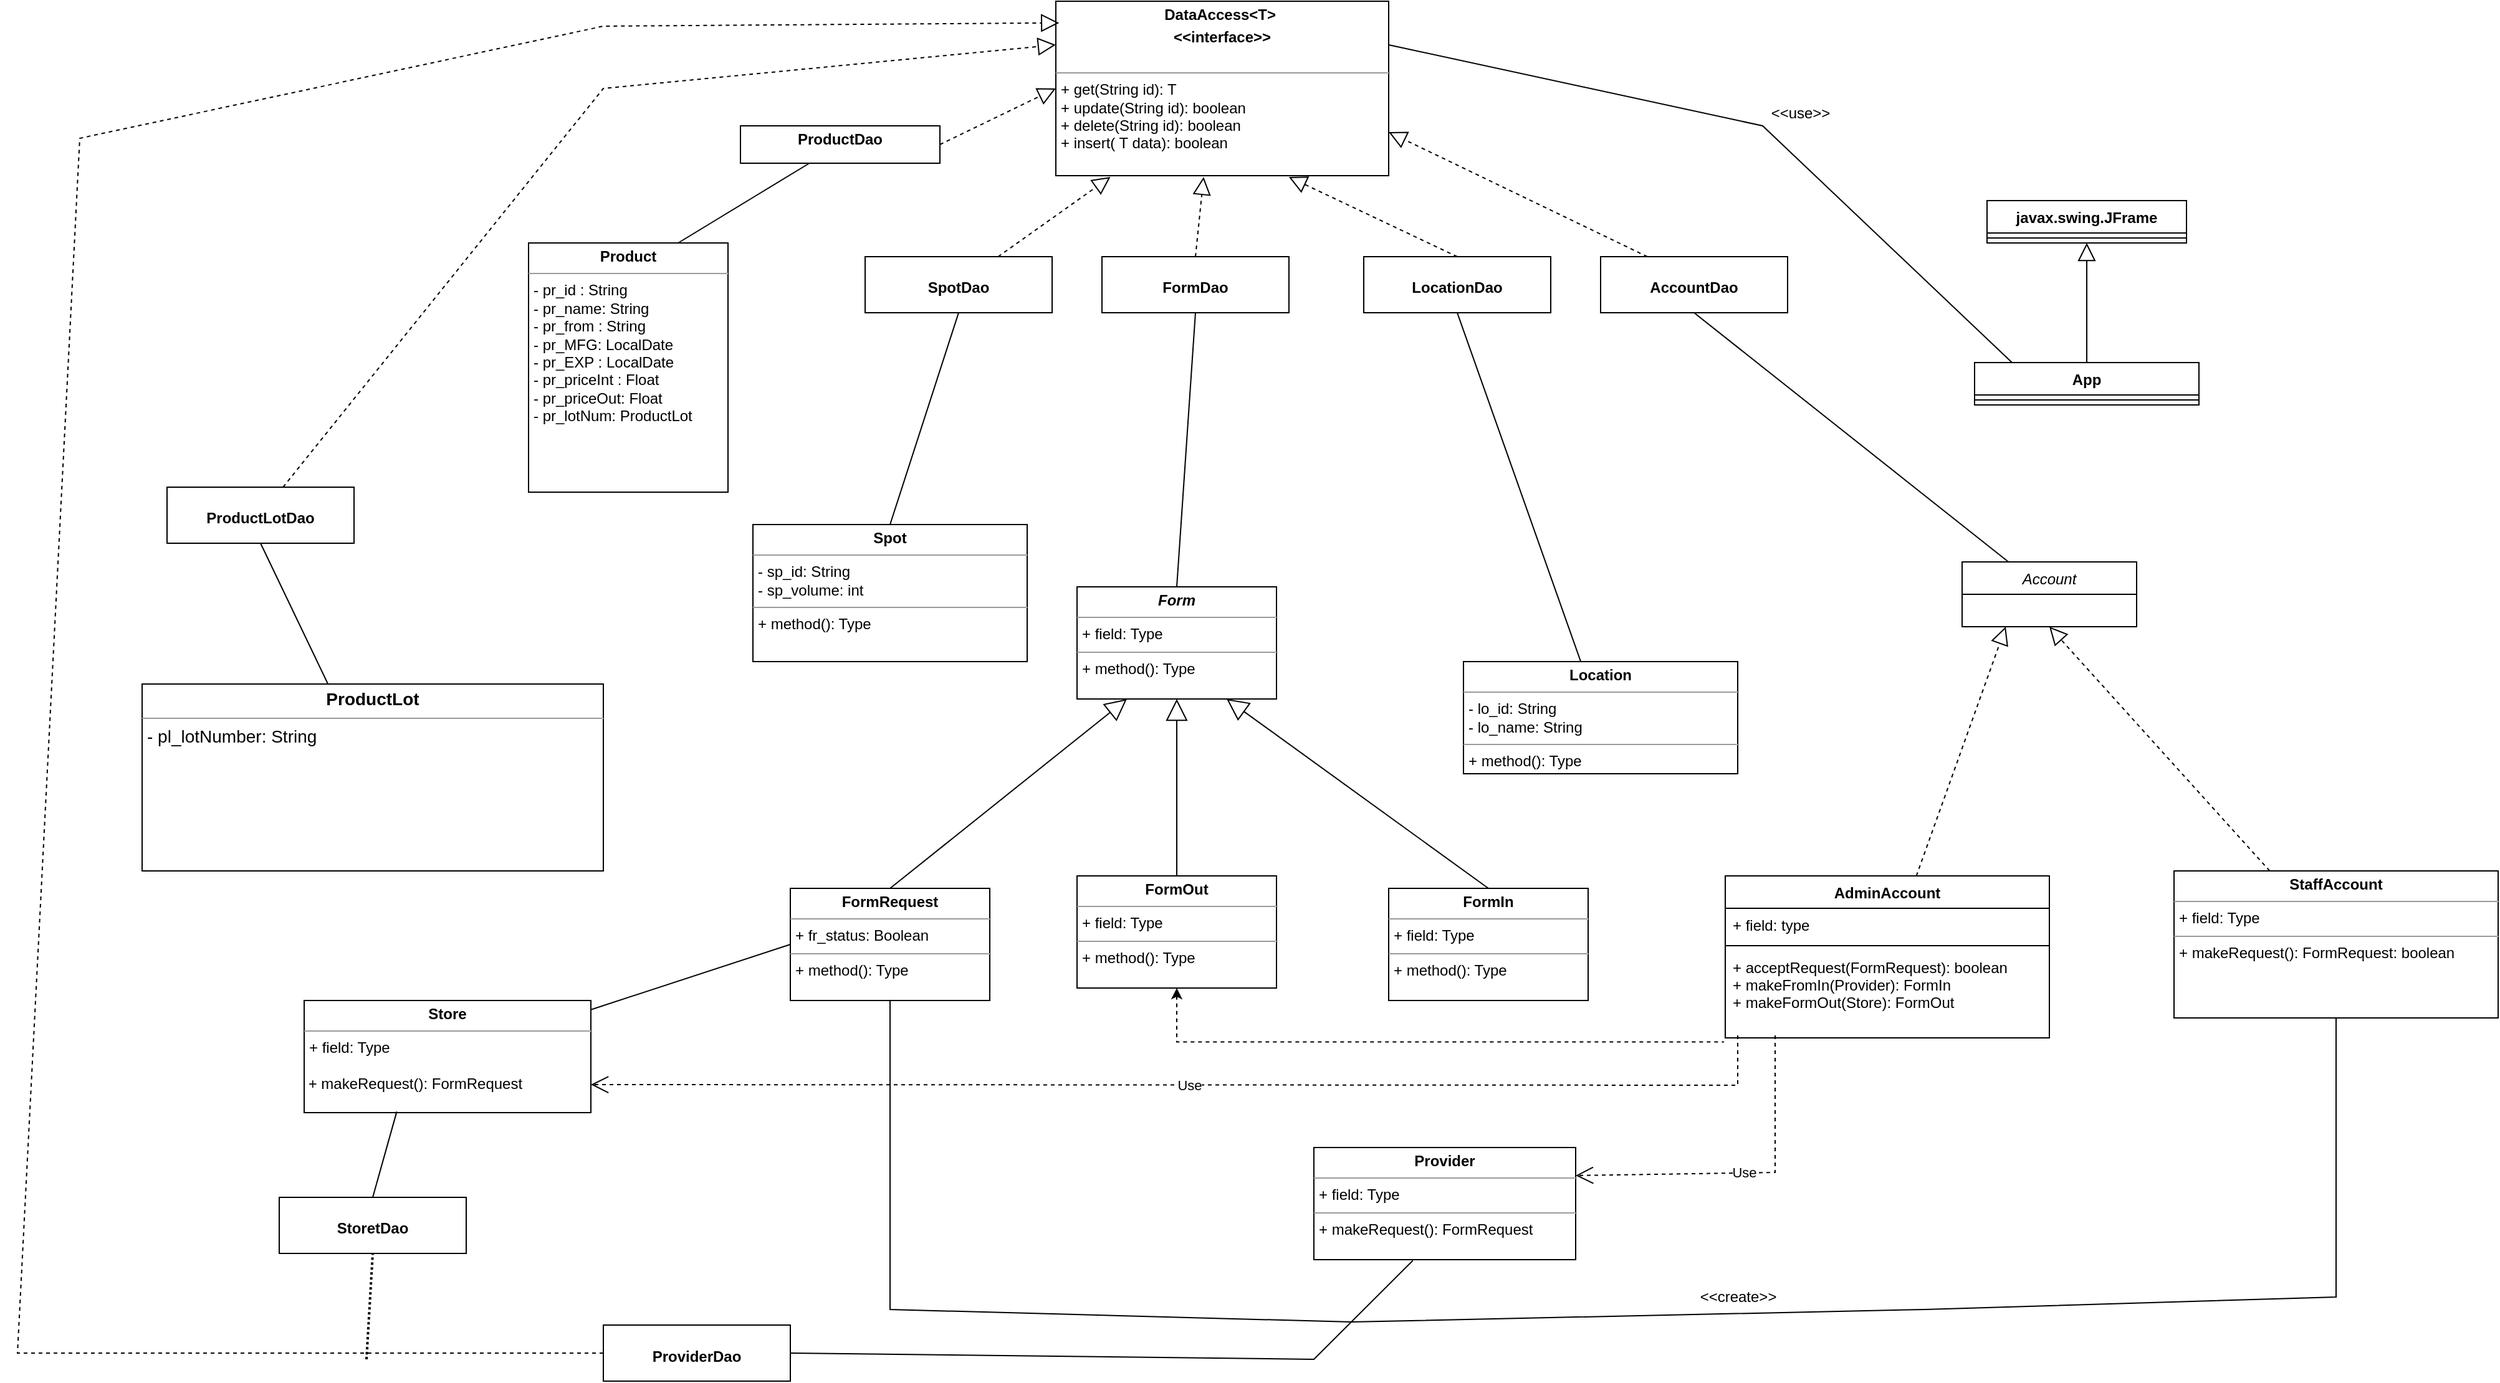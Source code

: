 <mxfile version="20.6.0" type="device"><diagram id="C5RBs43oDa-KdzZeNtuy" name="Page-1"><mxGraphModel dx="3245" dy="1433" grid="1" gridSize="10" guides="1" tooltips="1" connect="1" arrows="1" fold="1" page="1" pageScale="1" pageWidth="827" pageHeight="1169" math="0" shadow="0"><root><mxCell id="WIyWlLk6GJQsqaUBKTNV-0"/><mxCell id="WIyWlLk6GJQsqaUBKTNV-1" parent="WIyWlLk6GJQsqaUBKTNV-0"/><mxCell id="0cDsFEdISTgPS7AU0iqb-2" style="edgeStyle=none;rounded=0;orthogonalLoop=1;jettySize=auto;html=1;exitX=0.75;exitY=0;exitDx=0;exitDy=0;strokeWidth=1;endArrow=none;endFill=0;endSize=12;" edge="1" parent="WIyWlLk6GJQsqaUBKTNV-1" source="h8Nvqunl9aq4m-9Ve5Jw-2" target="0cDsFEdISTgPS7AU0iqb-0"><mxGeometry relative="1" as="geometry"/></mxCell><mxCell id="h8Nvqunl9aq4m-9Ve5Jw-2" value="&lt;p style=&quot;margin:0px;margin-top:4px;text-align:center;&quot;&gt;&lt;b&gt;Product&lt;/b&gt;&lt;/p&gt;&lt;hr size=&quot;1&quot;&gt;&lt;p style=&quot;margin:0px;margin-left:4px;&quot;&gt;- pr_id : String&lt;/p&gt;&lt;p style=&quot;margin:0px;margin-left:4px;&quot;&gt;- pr_name: String&lt;/p&gt;&lt;p style=&quot;margin:0px;margin-left:4px;&quot;&gt;- pr_from : String&lt;/p&gt;&lt;p style=&quot;margin:0px;margin-left:4px;&quot;&gt;- pr_MFG: LocalDate&lt;/p&gt;&lt;p style=&quot;margin:0px;margin-left:4px;&quot;&gt;- pr_EXP : LocalDate&lt;/p&gt;&lt;p style=&quot;margin:0px;margin-left:4px;&quot;&gt;- pr_priceInt : Float&lt;/p&gt;&lt;p style=&quot;margin:0px;margin-left:4px;&quot;&gt;- pr_priceOut: Float&lt;/p&gt;&lt;p style=&quot;margin:0px;margin-left:4px;&quot;&gt;- pr_lotNum: ProductLot&lt;/p&gt;&lt;p style=&quot;margin:0px;margin-left:4px;&quot;&gt;&lt;br&gt;&lt;/p&gt;" style="verticalAlign=top;align=left;overflow=fill;fontSize=12;fontFamily=Helvetica;html=1;" parent="WIyWlLk6GJQsqaUBKTNV-1" vertex="1"><mxGeometry x="-270" y="224" width="160" height="200" as="geometry"/></mxCell><mxCell id="FPjwdHEshNkyYlife1nz-2" style="edgeStyle=none;rounded=0;orthogonalLoop=1;jettySize=auto;html=1;entryX=0;entryY=0.5;entryDx=0;entryDy=0;endArrow=none;endFill=0;startSize=21;endSize=15;" parent="WIyWlLk6GJQsqaUBKTNV-1" source="h8Nvqunl9aq4m-9Ve5Jw-13" target="h8Nvqunl9aq4m-9Ve5Jw-16" edge="1"><mxGeometry relative="1" as="geometry"/></mxCell><mxCell id="h8Nvqunl9aq4m-9Ve5Jw-7" value="&lt;p style=&quot;margin:0px;margin-top:4px;text-align:center;&quot;&gt;&lt;b&gt;Provider&lt;/b&gt;&lt;/p&gt;&lt;hr size=&quot;1&quot;&gt;&lt;p style=&quot;margin:0px;margin-left:4px;&quot;&gt;+ field: Type&lt;/p&gt;&lt;hr size=&quot;1&quot;&gt;&lt;p style=&quot;margin:0px;margin-left:4px;&quot;&gt;+ makeRequest(): FormRequest&lt;/p&gt;" style="verticalAlign=top;align=left;overflow=fill;fontSize=12;fontFamily=Helvetica;html=1;" parent="WIyWlLk6GJQsqaUBKTNV-1" vertex="1"><mxGeometry x="360" y="950" width="210" height="90" as="geometry"/></mxCell><mxCell id="h8Nvqunl9aq4m-9Ve5Jw-8" value="&lt;p style=&quot;margin:0px;margin-top:4px;text-align:center;&quot;&gt;&lt;b&gt;&lt;i&gt;Form&lt;/i&gt;&lt;/b&gt;&lt;/p&gt;&lt;hr size=&quot;1&quot;&gt;&lt;p style=&quot;margin:0px;margin-left:4px;&quot;&gt;+ field: Type&lt;/p&gt;&lt;hr size=&quot;1&quot;&gt;&lt;p style=&quot;margin:0px;margin-left:4px;&quot;&gt;+ method(): Type&lt;/p&gt;" style="verticalAlign=top;align=left;overflow=fill;fontSize=12;fontFamily=Helvetica;html=1;" parent="WIyWlLk6GJQsqaUBKTNV-1" vertex="1"><mxGeometry x="170" y="500" width="160" height="90" as="geometry"/></mxCell><mxCell id="h8Nvqunl9aq4m-9Ve5Jw-13" value="&lt;p style=&quot;margin:0px;margin-top:4px;text-align:center;&quot;&gt;&lt;b&gt;Store&lt;/b&gt;&lt;/p&gt;&lt;hr size=&quot;1&quot;&gt;&lt;p style=&quot;margin:0px;margin-left:4px;&quot;&gt;+ field: Type&lt;/p&gt;&lt;p style=&quot;margin:0px;margin-left:4px;&quot;&gt;&lt;br&gt;&lt;/p&gt;&amp;nbsp;+ makeRequest(): FormRequest" style="verticalAlign=top;align=left;overflow=fill;fontSize=12;fontFamily=Helvetica;html=1;" parent="WIyWlLk6GJQsqaUBKTNV-1" vertex="1"><mxGeometry x="-450" y="832" width="230" height="90" as="geometry"/></mxCell><mxCell id="h8Nvqunl9aq4m-9Ve5Jw-49" style="edgeStyle=none;rounded=0;orthogonalLoop=1;jettySize=auto;html=1;exitX=0.5;exitY=0;exitDx=0;exitDy=0;entryX=0.75;entryY=1;entryDx=0;entryDy=0;strokeWidth=1;fontSize=14;endArrow=block;endFill=0;endSize=15;" parent="WIyWlLk6GJQsqaUBKTNV-1" source="FPjwdHEshNkyYlife1nz-16" target="h8Nvqunl9aq4m-9Ve5Jw-8" edge="1"><mxGeometry relative="1" as="geometry"><mxPoint x="690" y="940" as="sourcePoint"/></mxGeometry></mxCell><mxCell id="h8Nvqunl9aq4m-9Ve5Jw-48" style="edgeStyle=none;rounded=0;orthogonalLoop=1;jettySize=auto;html=1;exitX=0.5;exitY=0;exitDx=0;exitDy=0;strokeWidth=1;fontSize=14;endArrow=block;endFill=0;endSize=15;" parent="WIyWlLk6GJQsqaUBKTNV-1" source="h8Nvqunl9aq4m-9Ve5Jw-15" target="h8Nvqunl9aq4m-9Ve5Jw-8" edge="1"><mxGeometry relative="1" as="geometry"><mxPoint x="480" y="820" as="targetPoint"/></mxGeometry></mxCell><mxCell id="CusrjYDc55aDK6tpuO5x-0" style="edgeStyle=orthogonalEdgeStyle;rounded=0;orthogonalLoop=1;jettySize=auto;html=1;exitX=0.5;exitY=1;exitDx=0;exitDy=0;entryX=-0.004;entryY=1.046;entryDx=0;entryDy=0;entryPerimeter=0;endArrow=none;endFill=0;startArrow=classic;startFill=1;dashed=1;" parent="WIyWlLk6GJQsqaUBKTNV-1" source="h8Nvqunl9aq4m-9Ve5Jw-15" target="FPjwdHEshNkyYlife1nz-15" edge="1"><mxGeometry relative="1" as="geometry"/></mxCell><mxCell id="h8Nvqunl9aq4m-9Ve5Jw-15" value="&lt;p style=&quot;margin:0px;margin-top:4px;text-align:center;&quot;&gt;&lt;b&gt;FormOut&lt;/b&gt;&lt;/p&gt;&lt;hr size=&quot;1&quot;&gt;&lt;p style=&quot;margin:0px;margin-left:4px;&quot;&gt;+ field: Type&lt;/p&gt;&lt;hr size=&quot;1&quot;&gt;&lt;p style=&quot;margin:0px;margin-left:4px;&quot;&gt;+ method(): Type&lt;/p&gt;" style="verticalAlign=top;align=left;overflow=fill;fontSize=12;fontFamily=Helvetica;html=1;" parent="WIyWlLk6GJQsqaUBKTNV-1" vertex="1"><mxGeometry x="170" y="732" width="160" height="90" as="geometry"/></mxCell><mxCell id="h8Nvqunl9aq4m-9Ve5Jw-47" style="edgeStyle=none;rounded=0;orthogonalLoop=1;jettySize=auto;html=1;exitX=0.5;exitY=0;exitDx=0;exitDy=0;entryX=0.25;entryY=1;entryDx=0;entryDy=0;strokeWidth=1;fontSize=14;endArrow=block;endFill=0;endSize=15;" parent="WIyWlLk6GJQsqaUBKTNV-1" source="h8Nvqunl9aq4m-9Ve5Jw-16" target="h8Nvqunl9aq4m-9Ve5Jw-8" edge="1"><mxGeometry relative="1" as="geometry"/></mxCell><mxCell id="0cDsFEdISTgPS7AU0iqb-15" style="edgeStyle=none;rounded=0;orthogonalLoop=1;jettySize=auto;html=1;exitX=0.5;exitY=1;exitDx=0;exitDy=0;entryX=0.5;entryY=1;entryDx=0;entryDy=0;strokeWidth=1;endArrow=none;endFill=0;endSize=12;" edge="1" parent="WIyWlLk6GJQsqaUBKTNV-1" source="h8Nvqunl9aq4m-9Ve5Jw-16" target="0cDsFEdISTgPS7AU0iqb-12"><mxGeometry relative="1" as="geometry"><Array as="points"><mxPoint x="20" y="1080"/><mxPoint x="390" y="1090"/><mxPoint x="850" y="1080"/><mxPoint x="1180" y="1070"/></Array></mxGeometry></mxCell><mxCell id="h8Nvqunl9aq4m-9Ve5Jw-16" value="&lt;p style=&quot;margin:0px;margin-top:4px;text-align:center;&quot;&gt;&lt;b&gt;FormRequest&lt;/b&gt;&lt;/p&gt;&lt;hr size=&quot;1&quot;&gt;&lt;p style=&quot;margin:0px;margin-left:4px;&quot;&gt;+ fr_status: Boolean&lt;/p&gt;&lt;hr size=&quot;1&quot;&gt;&lt;p style=&quot;margin:0px;margin-left:4px;&quot;&gt;+ method(): Type&lt;/p&gt;" style="verticalAlign=top;align=left;overflow=fill;fontSize=12;fontFamily=Helvetica;html=1;" parent="WIyWlLk6GJQsqaUBKTNV-1" vertex="1"><mxGeometry x="-60" y="742" width="160" height="90" as="geometry"/></mxCell><mxCell id="h8Nvqunl9aq4m-9Ve5Jw-32" style="rounded=0;orthogonalLoop=1;jettySize=auto;html=1;exitX=0.5;exitY=0;exitDx=0;exitDy=0;entryX=0.5;entryY=1;entryDx=0;entryDy=0;endArrow=block;endFill=0;strokeWidth=1;endSize=12;" parent="WIyWlLk6GJQsqaUBKTNV-1" source="h8Nvqunl9aq4m-9Ve5Jw-19" target="h8Nvqunl9aq4m-9Ve5Jw-23" edge="1"><mxGeometry relative="1" as="geometry"/></mxCell><mxCell id="h8Nvqunl9aq4m-9Ve5Jw-19" value="App" style="swimlane;fontStyle=1;align=center;verticalAlign=top;childLayout=stackLayout;horizontal=1;startSize=26;horizontalStack=0;resizeParent=1;resizeParentMax=0;resizeLast=0;collapsible=1;marginBottom=0;" parent="WIyWlLk6GJQsqaUBKTNV-1" vertex="1"><mxGeometry x="890" y="320" width="180" height="34" as="geometry"/></mxCell><mxCell id="h8Nvqunl9aq4m-9Ve5Jw-21" value="" style="line;strokeWidth=1;fillColor=none;align=left;verticalAlign=middle;spacingTop=-1;spacingLeft=3;spacingRight=3;rotatable=0;labelPosition=right;points=[];portConstraint=eastwest;strokeColor=inherit;" parent="h8Nvqunl9aq4m-9Ve5Jw-19" vertex="1"><mxGeometry y="26" width="180" height="8" as="geometry"/></mxCell><mxCell id="h8Nvqunl9aq4m-9Ve5Jw-23" value="javax.swing.JFrame" style="swimlane;fontStyle=1;align=center;verticalAlign=top;childLayout=stackLayout;horizontal=1;startSize=26;horizontalStack=0;resizeParent=1;resizeParentMax=0;resizeLast=0;collapsible=1;marginBottom=0;" parent="WIyWlLk6GJQsqaUBKTNV-1" vertex="1"><mxGeometry x="900" y="190" width="160" height="34" as="geometry"/></mxCell><mxCell id="h8Nvqunl9aq4m-9Ve5Jw-25" value="" style="line;strokeWidth=1;fillColor=none;align=left;verticalAlign=middle;spacingTop=-1;spacingLeft=3;spacingRight=3;rotatable=0;labelPosition=right;points=[];portConstraint=eastwest;strokeColor=inherit;" parent="h8Nvqunl9aq4m-9Ve5Jw-23" vertex="1"><mxGeometry y="26" width="160" height="8" as="geometry"/></mxCell><mxCell id="h8Nvqunl9aq4m-9Ve5Jw-35" value="&lt;p style=&quot;margin:0px;margin-top:4px;text-align:center;&quot;&gt;&lt;b&gt;&lt;font style=&quot;font-size: 14px;&quot;&gt;ProductLot&lt;/font&gt;&lt;/b&gt;&lt;/p&gt;&lt;hr size=&quot;1&quot;&gt;&lt;p style=&quot;margin:0px;margin-left:4px;&quot;&gt;&lt;font style=&quot;font-size: 14px;&quot;&gt;- pl_lotNumber: String&lt;/font&gt;&lt;/p&gt;&lt;p style=&quot;margin:0px;margin-left:4px;&quot;&gt;&lt;br&gt;&lt;/p&gt;&lt;p style=&quot;margin:0px;margin-left:4px;&quot;&gt;&lt;font size=&quot;3&quot;&gt;&lt;u&gt;&lt;br&gt;&lt;/u&gt;&lt;/font&gt;&lt;/p&gt;" style="verticalAlign=top;align=left;overflow=fill;fontSize=12;fontFamily=Helvetica;html=1;" parent="WIyWlLk6GJQsqaUBKTNV-1" vertex="1"><mxGeometry x="-580" y="578" width="370" height="150" as="geometry"/></mxCell><mxCell id="0cDsFEdISTgPS7AU0iqb-45" style="edgeStyle=none;rounded=0;orthogonalLoop=1;jettySize=auto;html=1;exitX=1;exitY=0.25;exitDx=0;exitDy=0;entryX=0.167;entryY=0;entryDx=0;entryDy=0;entryPerimeter=0;strokeWidth=1;endArrow=none;endFill=0;endSize=12;" edge="1" parent="WIyWlLk6GJQsqaUBKTNV-1" source="h8Nvqunl9aq4m-9Ve5Jw-38" target="h8Nvqunl9aq4m-9Ve5Jw-19"><mxGeometry relative="1" as="geometry"><Array as="points"><mxPoint x="720" y="130"/></Array></mxGeometry></mxCell><mxCell id="h8Nvqunl9aq4m-9Ve5Jw-38" value="&lt;p style=&quot;margin:0px;margin-top:4px;text-align:center;&quot;&gt;&lt;b&gt;DataAccess&amp;lt;T&amp;gt;&amp;nbsp;&lt;/b&gt;&lt;/p&gt;&lt;p style=&quot;margin:0px;margin-top:4px;text-align:center;&quot;&gt;&lt;b&gt;&amp;lt;&amp;lt;interface&amp;gt;&amp;gt;&lt;/b&gt;&lt;/p&gt;&lt;p style=&quot;margin:0px;margin-left:4px;&quot;&gt;&lt;br&gt;&lt;/p&gt;&lt;hr size=&quot;1&quot;&gt;&lt;p style=&quot;margin:0px;margin-left:4px;&quot;&gt;+ get(String id): T&lt;/p&gt;&lt;p style=&quot;margin:0px;margin-left:4px;&quot;&gt;+ update(String id): boolean&lt;/p&gt;&lt;p style=&quot;margin:0px;margin-left:4px;&quot;&gt;+ delete(String id): boolean&lt;/p&gt;&lt;p style=&quot;margin:0px;margin-left:4px;&quot;&gt;+ insert( T data): boolean&lt;/p&gt;&lt;p style=&quot;margin:0px;margin-left:4px;&quot;&gt;&lt;br&gt;&lt;/p&gt;" style="verticalAlign=top;align=left;overflow=fill;fontSize=12;fontFamily=Helvetica;html=1;" parent="WIyWlLk6GJQsqaUBKTNV-1" vertex="1"><mxGeometry x="153" y="30" width="267" height="140" as="geometry"/></mxCell><mxCell id="h8Nvqunl9aq4m-9Ve5Jw-39" value="&lt;p style=&quot;margin:0px;margin-top:4px;text-align:center;&quot;&gt;&lt;b&gt;Spot&lt;/b&gt;&lt;/p&gt;&lt;hr size=&quot;1&quot;&gt;&lt;p style=&quot;margin:0px;margin-left:4px;&quot;&gt;- sp_id: String&lt;/p&gt;&lt;p style=&quot;margin:0px;margin-left:4px;&quot;&gt;- sp_volume: int&lt;/p&gt;&lt;hr size=&quot;1&quot;&gt;&lt;p style=&quot;margin:0px;margin-left:4px;&quot;&gt;+ method(): Type&lt;/p&gt;" style="verticalAlign=top;align=left;overflow=fill;fontSize=12;fontFamily=Helvetica;html=1;" parent="WIyWlLk6GJQsqaUBKTNV-1" vertex="1"><mxGeometry x="-90" y="450" width="220" height="110" as="geometry"/></mxCell><mxCell id="h8Nvqunl9aq4m-9Ve5Jw-41" value="&lt;p style=&quot;margin:0px;margin-top:4px;text-align:center;&quot;&gt;&lt;b&gt;Location&lt;/b&gt;&lt;/p&gt;&lt;hr size=&quot;1&quot;&gt;&lt;p style=&quot;margin:0px;margin-left:4px;&quot;&gt;- lo_id: String&lt;/p&gt;&lt;p style=&quot;margin:0px;margin-left:4px;&quot;&gt;- lo_name: String&lt;/p&gt;&lt;hr size=&quot;1&quot;&gt;&lt;p style=&quot;margin:0px;margin-left:4px;&quot;&gt;+ method(): Type&lt;/p&gt;" style="verticalAlign=top;align=left;overflow=fill;fontSize=12;fontFamily=Helvetica;html=1;" parent="WIyWlLk6GJQsqaUBKTNV-1" vertex="1"><mxGeometry x="480" y="560" width="220" height="90" as="geometry"/></mxCell><mxCell id="FPjwdHEshNkyYlife1nz-12" value="AdminAccount" style="swimlane;fontStyle=1;align=center;verticalAlign=top;childLayout=stackLayout;horizontal=1;startSize=26;horizontalStack=0;resizeParent=1;resizeParentMax=0;resizeLast=0;collapsible=1;marginBottom=0;" parent="WIyWlLk6GJQsqaUBKTNV-1" vertex="1"><mxGeometry x="690" y="732" width="260" height="130" as="geometry"/></mxCell><mxCell id="FPjwdHEshNkyYlife1nz-13" value="+ field: type" style="text;strokeColor=none;fillColor=none;align=left;verticalAlign=top;spacingLeft=4;spacingRight=4;overflow=hidden;rotatable=0;points=[[0,0.5],[1,0.5]];portConstraint=eastwest;" parent="FPjwdHEshNkyYlife1nz-12" vertex="1"><mxGeometry y="26" width="260" height="26" as="geometry"/></mxCell><mxCell id="FPjwdHEshNkyYlife1nz-14" value="" style="line;strokeWidth=1;fillColor=none;align=left;verticalAlign=middle;spacingTop=-1;spacingLeft=3;spacingRight=3;rotatable=0;labelPosition=right;points=[];portConstraint=eastwest;strokeColor=inherit;" parent="FPjwdHEshNkyYlife1nz-12" vertex="1"><mxGeometry y="52" width="260" height="8" as="geometry"/></mxCell><mxCell id="FPjwdHEshNkyYlife1nz-15" value="+ acceptRequest(FormRequest): boolean&#10;+ makeFromIn(Provider): FormIn&#10;+ makeFormOut(Store): FormOut" style="text;strokeColor=none;fillColor=none;align=left;verticalAlign=top;spacingLeft=4;spacingRight=4;overflow=hidden;rotatable=0;points=[[0,0.5],[1,0.5]];portConstraint=eastwest;" parent="FPjwdHEshNkyYlife1nz-12" vertex="1"><mxGeometry y="60" width="260" height="70" as="geometry"/></mxCell><mxCell id="FPjwdHEshNkyYlife1nz-16" value="&lt;p style=&quot;margin:0px;margin-top:4px;text-align:center;&quot;&gt;&lt;b&gt;FormIn&lt;/b&gt;&lt;/p&gt;&lt;hr size=&quot;1&quot;&gt;&lt;p style=&quot;margin:0px;margin-left:4px;&quot;&gt;+ field: Type&lt;/p&gt;&lt;hr size=&quot;1&quot;&gt;&lt;p style=&quot;margin:0px;margin-left:4px;&quot;&gt;+ method(): Type&lt;/p&gt;" style="verticalAlign=top;align=left;overflow=fill;fontSize=12;fontFamily=Helvetica;html=1;" parent="WIyWlLk6GJQsqaUBKTNV-1" vertex="1"><mxGeometry x="420" y="742" width="160" height="90" as="geometry"/></mxCell><mxCell id="FPjwdHEshNkyYlife1nz-19" value="Use" style="endArrow=open;endSize=12;dashed=1;html=1;rounded=0;entryX=1;entryY=0.25;entryDx=0;entryDy=0;" parent="WIyWlLk6GJQsqaUBKTNV-1" target="h8Nvqunl9aq4m-9Ve5Jw-7" edge="1"><mxGeometry width="160" relative="1" as="geometry"><mxPoint x="730" y="860" as="sourcePoint"/><mxPoint x="890" y="860" as="targetPoint"/><Array as="points"><mxPoint x="730" y="970"/></Array></mxGeometry></mxCell><mxCell id="FPjwdHEshNkyYlife1nz-21" value="Use" style="endArrow=open;endSize=12;dashed=1;html=1;rounded=0;entryX=1;entryY=0.75;entryDx=0;entryDy=0;" parent="WIyWlLk6GJQsqaUBKTNV-1" target="h8Nvqunl9aq4m-9Ve5Jw-13" edge="1"><mxGeometry width="160" relative="1" as="geometry"><mxPoint x="700" y="860" as="sourcePoint"/><mxPoint x="860" y="860" as="targetPoint"/><Array as="points"><mxPoint x="700" y="900"/></Array></mxGeometry></mxCell><mxCell id="0cDsFEdISTgPS7AU0iqb-1" style="rounded=0;orthogonalLoop=1;jettySize=auto;html=1;exitX=1;exitY=0.5;exitDx=0;exitDy=0;entryX=0;entryY=0.5;entryDx=0;entryDy=0;endArrow=block;endFill=0;strokeWidth=1;endSize=12;dashed=1;" edge="1" parent="WIyWlLk6GJQsqaUBKTNV-1" source="0cDsFEdISTgPS7AU0iqb-0" target="h8Nvqunl9aq4m-9Ve5Jw-38"><mxGeometry relative="1" as="geometry"/></mxCell><mxCell id="0cDsFEdISTgPS7AU0iqb-0" value="&lt;p style=&quot;margin:0px;margin-top:4px;text-align:center;&quot;&gt;&lt;b&gt;ProductDao&lt;/b&gt;&lt;/p&gt;&lt;p style=&quot;margin:0px;margin-left:4px;&quot;&gt;&lt;br&gt;&lt;/p&gt;" style="verticalAlign=top;align=left;overflow=fill;fontSize=12;fontFamily=Helvetica;html=1;" vertex="1" parent="WIyWlLk6GJQsqaUBKTNV-1"><mxGeometry x="-100" y="130" width="160" height="30" as="geometry"/></mxCell><mxCell id="0cDsFEdISTgPS7AU0iqb-3" value="Account" style="swimlane;fontStyle=2;childLayout=stackLayout;horizontal=1;startSize=26;fillColor=none;horizontalStack=0;resizeParent=1;resizeParentMax=0;resizeLast=0;collapsible=1;marginBottom=0;" vertex="1" parent="WIyWlLk6GJQsqaUBKTNV-1"><mxGeometry x="880" y="480" width="140" height="52" as="geometry"/></mxCell><mxCell id="0cDsFEdISTgPS7AU0iqb-12" value="&lt;p style=&quot;margin:0px;margin-top:4px;text-align:center;&quot;&gt;&lt;b&gt;StaffAccount&lt;/b&gt;&lt;/p&gt;&lt;hr size=&quot;1&quot;&gt;&lt;p style=&quot;margin:0px;margin-left:4px;&quot;&gt;+ field: Type&lt;/p&gt;&lt;hr size=&quot;1&quot;&gt;&lt;p style=&quot;margin:0px;margin-left:4px;&quot;&gt;+ makeRequest(): FormRequest: boolean&lt;/p&gt;" style="verticalAlign=top;align=left;overflow=fill;fontSize=12;fontFamily=Helvetica;html=1;" vertex="1" parent="WIyWlLk6GJQsqaUBKTNV-1"><mxGeometry x="1050" y="728" width="260" height="118" as="geometry"/></mxCell><mxCell id="0cDsFEdISTgPS7AU0iqb-13" style="rounded=0;orthogonalLoop=1;jettySize=auto;html=1;endArrow=block;endFill=0;strokeWidth=1;endSize=12;dashed=1;entryX=0.25;entryY=1;entryDx=0;entryDy=0;" edge="1" parent="WIyWlLk6GJQsqaUBKTNV-1" source="FPjwdHEshNkyYlife1nz-12" target="0cDsFEdISTgPS7AU0iqb-3"><mxGeometry relative="1" as="geometry"><mxPoint x="70" y="135" as="sourcePoint"/><mxPoint x="930" y="520" as="targetPoint"/></mxGeometry></mxCell><mxCell id="0cDsFEdISTgPS7AU0iqb-14" style="rounded=0;orthogonalLoop=1;jettySize=auto;html=1;endArrow=block;endFill=0;strokeWidth=1;endSize=12;dashed=1;entryX=0.5;entryY=1;entryDx=0;entryDy=0;" edge="1" parent="WIyWlLk6GJQsqaUBKTNV-1" source="0cDsFEdISTgPS7AU0iqb-12" target="0cDsFEdISTgPS7AU0iqb-3"><mxGeometry relative="1" as="geometry"><mxPoint x="1110" y="730" as="sourcePoint"/><mxPoint x="940" y="550" as="targetPoint"/></mxGeometry></mxCell><mxCell id="0cDsFEdISTgPS7AU0iqb-16" value="&amp;lt;&amp;lt;create&amp;gt;&amp;gt;" style="text;html=1;align=center;verticalAlign=middle;resizable=0;points=[];autosize=1;strokeColor=none;fillColor=none;" vertex="1" parent="WIyWlLk6GJQsqaUBKTNV-1"><mxGeometry x="660" y="1055" width="80" height="30" as="geometry"/></mxCell><mxCell id="0cDsFEdISTgPS7AU0iqb-18" style="edgeStyle=none;rounded=0;orthogonalLoop=1;jettySize=auto;html=1;exitX=0.5;exitY=0;exitDx=0;exitDy=0;entryX=0.444;entryY=1.007;entryDx=0;entryDy=0;entryPerimeter=0;strokeWidth=1;endArrow=block;endFill=0;endSize=12;dashed=1;" edge="1" parent="WIyWlLk6GJQsqaUBKTNV-1" source="0cDsFEdISTgPS7AU0iqb-17" target="h8Nvqunl9aq4m-9Ve5Jw-38"><mxGeometry relative="1" as="geometry"/></mxCell><mxCell id="0cDsFEdISTgPS7AU0iqb-19" style="edgeStyle=none;rounded=0;orthogonalLoop=1;jettySize=auto;html=1;exitX=0.5;exitY=1;exitDx=0;exitDy=0;entryX=0.5;entryY=0;entryDx=0;entryDy=0;strokeWidth=1;endArrow=none;endFill=0;endSize=12;" edge="1" parent="WIyWlLk6GJQsqaUBKTNV-1" source="0cDsFEdISTgPS7AU0iqb-17" target="h8Nvqunl9aq4m-9Ve5Jw-8"><mxGeometry relative="1" as="geometry"/></mxCell><mxCell id="0cDsFEdISTgPS7AU0iqb-17" value="&lt;p style=&quot;margin:0px;margin-top:4px;text-align:center;&quot;&gt;&lt;br&gt;&lt;b&gt;FormDao&lt;/b&gt;&lt;/p&gt;" style="verticalAlign=top;align=left;overflow=fill;fontSize=12;fontFamily=Helvetica;html=1;" vertex="1" parent="WIyWlLk6GJQsqaUBKTNV-1"><mxGeometry x="190" y="235" width="150" height="45" as="geometry"/></mxCell><mxCell id="0cDsFEdISTgPS7AU0iqb-24" style="edgeStyle=none;rounded=0;orthogonalLoop=1;jettySize=auto;html=1;exitX=0.5;exitY=1;exitDx=0;exitDy=0;strokeWidth=1;endArrow=none;endFill=0;endSize=12;" edge="1" parent="WIyWlLk6GJQsqaUBKTNV-1" source="0cDsFEdISTgPS7AU0iqb-22" target="h8Nvqunl9aq4m-9Ve5Jw-41"><mxGeometry relative="1" as="geometry"/></mxCell><mxCell id="0cDsFEdISTgPS7AU0iqb-22" value="&lt;p style=&quot;margin:0px;margin-top:4px;text-align:center;&quot;&gt;&lt;br&gt;&lt;b&gt;LocationDao&lt;/b&gt;&lt;/p&gt;" style="verticalAlign=top;align=left;overflow=fill;fontSize=12;fontFamily=Helvetica;html=1;" vertex="1" parent="WIyWlLk6GJQsqaUBKTNV-1"><mxGeometry x="400" y="235" width="150" height="45" as="geometry"/></mxCell><mxCell id="0cDsFEdISTgPS7AU0iqb-23" style="edgeStyle=none;rounded=0;orthogonalLoop=1;jettySize=auto;html=1;exitX=0.5;exitY=0;exitDx=0;exitDy=0;entryX=0.7;entryY=1.007;entryDx=0;entryDy=0;entryPerimeter=0;strokeWidth=1;endArrow=block;endFill=0;endSize=12;dashed=1;" edge="1" parent="WIyWlLk6GJQsqaUBKTNV-1" source="0cDsFEdISTgPS7AU0iqb-22" target="h8Nvqunl9aq4m-9Ve5Jw-38"><mxGeometry relative="1" as="geometry"><mxPoint x="275" y="245" as="sourcePoint"/><mxPoint x="281.548" y="180.98" as="targetPoint"/></mxGeometry></mxCell><mxCell id="0cDsFEdISTgPS7AU0iqb-27" style="edgeStyle=none;rounded=0;orthogonalLoop=1;jettySize=auto;html=1;exitX=0.5;exitY=1;exitDx=0;exitDy=0;entryX=0.5;entryY=0;entryDx=0;entryDy=0;strokeWidth=1;endArrow=none;endFill=0;endSize=12;" edge="1" parent="WIyWlLk6GJQsqaUBKTNV-1" source="0cDsFEdISTgPS7AU0iqb-25" target="h8Nvqunl9aq4m-9Ve5Jw-39"><mxGeometry relative="1" as="geometry"/></mxCell><mxCell id="0cDsFEdISTgPS7AU0iqb-25" value="&lt;p style=&quot;margin:0px;margin-top:4px;text-align:center;&quot;&gt;&lt;br&gt;&lt;b&gt;SpotDao&lt;/b&gt;&lt;/p&gt;" style="verticalAlign=top;align=left;overflow=fill;fontSize=12;fontFamily=Helvetica;html=1;" vertex="1" parent="WIyWlLk6GJQsqaUBKTNV-1"><mxGeometry y="235" width="150" height="45" as="geometry"/></mxCell><mxCell id="0cDsFEdISTgPS7AU0iqb-26" style="edgeStyle=none;rounded=0;orthogonalLoop=1;jettySize=auto;html=1;entryX=0.164;entryY=1.007;entryDx=0;entryDy=0;entryPerimeter=0;strokeWidth=1;endArrow=block;endFill=0;endSize=12;dashed=1;" edge="1" parent="WIyWlLk6GJQsqaUBKTNV-1" source="0cDsFEdISTgPS7AU0iqb-25" target="h8Nvqunl9aq4m-9Ve5Jw-38"><mxGeometry relative="1" as="geometry"><mxPoint x="275" y="245" as="sourcePoint"/><mxPoint x="281.548" y="180.98" as="targetPoint"/></mxGeometry></mxCell><mxCell id="0cDsFEdISTgPS7AU0iqb-31" style="edgeStyle=none;rounded=0;orthogonalLoop=1;jettySize=auto;html=1;exitX=0.5;exitY=1;exitDx=0;exitDy=0;strokeWidth=1;endArrow=none;endFill=0;endSize=12;" edge="1" parent="WIyWlLk6GJQsqaUBKTNV-1" source="0cDsFEdISTgPS7AU0iqb-30" target="h8Nvqunl9aq4m-9Ve5Jw-35"><mxGeometry relative="1" as="geometry"/></mxCell><mxCell id="0cDsFEdISTgPS7AU0iqb-30" value="&lt;p style=&quot;margin:0px;margin-top:4px;text-align:center;&quot;&gt;&lt;br&gt;&lt;b&gt;ProductLotDao&lt;/b&gt;&lt;/p&gt;" style="verticalAlign=top;align=left;overflow=fill;fontSize=12;fontFamily=Helvetica;html=1;" vertex="1" parent="WIyWlLk6GJQsqaUBKTNV-1"><mxGeometry x="-560" y="420" width="150" height="45" as="geometry"/></mxCell><mxCell id="0cDsFEdISTgPS7AU0iqb-32" style="rounded=0;orthogonalLoop=1;jettySize=auto;html=1;entryX=0;entryY=0.25;entryDx=0;entryDy=0;endArrow=block;endFill=0;strokeWidth=1;endSize=12;dashed=1;" edge="1" parent="WIyWlLk6GJQsqaUBKTNV-1" source="0cDsFEdISTgPS7AU0iqb-30" target="h8Nvqunl9aq4m-9Ve5Jw-38"><mxGeometry relative="1" as="geometry"><mxPoint x="70" y="135" as="sourcePoint"/><mxPoint x="163" y="110" as="targetPoint"/><Array as="points"><mxPoint x="-210" y="100"/></Array></mxGeometry></mxCell><mxCell id="0cDsFEdISTgPS7AU0iqb-36" style="edgeStyle=none;rounded=0;orthogonalLoop=1;jettySize=auto;html=1;exitX=0.5;exitY=1;exitDx=0;exitDy=0;strokeWidth=1;endArrow=none;endFill=0;endSize=12;" edge="1" parent="WIyWlLk6GJQsqaUBKTNV-1" source="0cDsFEdISTgPS7AU0iqb-33" target="0cDsFEdISTgPS7AU0iqb-3"><mxGeometry relative="1" as="geometry"/></mxCell><mxCell id="0cDsFEdISTgPS7AU0iqb-33" value="&lt;p style=&quot;margin:0px;margin-top:4px;text-align:center;&quot;&gt;&lt;br&gt;&lt;b&gt;AccountDao&lt;/b&gt;&lt;/p&gt;" style="verticalAlign=top;align=left;overflow=fill;fontSize=12;fontFamily=Helvetica;html=1;" vertex="1" parent="WIyWlLk6GJQsqaUBKTNV-1"><mxGeometry x="590" y="235" width="150" height="45" as="geometry"/></mxCell><mxCell id="0cDsFEdISTgPS7AU0iqb-35" style="edgeStyle=none;rounded=0;orthogonalLoop=1;jettySize=auto;html=1;exitX=0.25;exitY=0;exitDx=0;exitDy=0;entryX=1;entryY=0.75;entryDx=0;entryDy=0;strokeWidth=1;endArrow=block;endFill=0;endSize=12;dashed=1;" edge="1" parent="WIyWlLk6GJQsqaUBKTNV-1" source="0cDsFEdISTgPS7AU0iqb-33" target="h8Nvqunl9aq4m-9Ve5Jw-38"><mxGeometry relative="1" as="geometry"><mxPoint x="485" y="245" as="sourcePoint"/><mxPoint x="349.9" y="180.98" as="targetPoint"/></mxGeometry></mxCell><mxCell id="0cDsFEdISTgPS7AU0iqb-40" style="edgeStyle=none;rounded=0;orthogonalLoop=1;jettySize=auto;html=1;exitX=0.5;exitY=0;exitDx=0;exitDy=0;entryX=0.323;entryY=0.991;entryDx=0;entryDy=0;entryPerimeter=0;strokeWidth=1;endArrow=none;endFill=0;endSize=12;" edge="1" parent="WIyWlLk6GJQsqaUBKTNV-1" source="0cDsFEdISTgPS7AU0iqb-37" target="h8Nvqunl9aq4m-9Ve5Jw-13"><mxGeometry relative="1" as="geometry"/></mxCell><mxCell id="0cDsFEdISTgPS7AU0iqb-37" value="&lt;p style=&quot;margin:0px;margin-top:4px;text-align:center;&quot;&gt;&lt;br&gt;&lt;b&gt;StoretDao&lt;/b&gt;&lt;/p&gt;" style="verticalAlign=top;align=left;overflow=fill;fontSize=12;fontFamily=Helvetica;html=1;" vertex="1" parent="WIyWlLk6GJQsqaUBKTNV-1"><mxGeometry x="-470" y="990" width="150" height="45" as="geometry"/></mxCell><mxCell id="0cDsFEdISTgPS7AU0iqb-39" style="edgeStyle=none;rounded=0;orthogonalLoop=1;jettySize=auto;html=1;exitX=1;exitY=0.5;exitDx=0;exitDy=0;entryX=0.378;entryY=1.008;entryDx=0;entryDy=0;entryPerimeter=0;strokeWidth=1;endArrow=none;endFill=0;endSize=12;" edge="1" parent="WIyWlLk6GJQsqaUBKTNV-1" source="0cDsFEdISTgPS7AU0iqb-38" target="h8Nvqunl9aq4m-9Ve5Jw-7"><mxGeometry relative="1" as="geometry"><Array as="points"><mxPoint x="360" y="1120"/></Array></mxGeometry></mxCell><mxCell id="0cDsFEdISTgPS7AU0iqb-38" value="&lt;p style=&quot;margin:0px;margin-top:4px;text-align:center;&quot;&gt;&lt;br&gt;&lt;b&gt;ProviderDao&lt;/b&gt;&lt;/p&gt;" style="verticalAlign=top;align=left;overflow=fill;fontSize=12;fontFamily=Helvetica;html=1;" vertex="1" parent="WIyWlLk6GJQsqaUBKTNV-1"><mxGeometry x="-210" y="1092.5" width="150" height="45" as="geometry"/></mxCell><mxCell id="0cDsFEdISTgPS7AU0iqb-41" style="rounded=0;orthogonalLoop=1;jettySize=auto;html=1;entryX=0.01;entryY=0.124;entryDx=0;entryDy=0;endArrow=block;endFill=0;strokeWidth=1;endSize=12;dashed=1;entryPerimeter=0;" edge="1" parent="WIyWlLk6GJQsqaUBKTNV-1" source="0cDsFEdISTgPS7AU0iqb-38" target="h8Nvqunl9aq4m-9Ve5Jw-38"><mxGeometry relative="1" as="geometry"><mxPoint x="-459.627" y="430" as="sourcePoint"/><mxPoint x="163" y="75" as="targetPoint"/><Array as="points"><mxPoint x="-680" y="1115"/><mxPoint x="-630" y="140"/><mxPoint x="-210" y="50"/></Array></mxGeometry></mxCell><mxCell id="0cDsFEdISTgPS7AU0iqb-44" value="" style="endArrow=none;html=1;strokeWidth=2;rounded=0;endSize=12;entryX=0.5;entryY=1;entryDx=0;entryDy=0;dashed=1;dashPattern=1 1;" edge="1" parent="WIyWlLk6GJQsqaUBKTNV-1" target="0cDsFEdISTgPS7AU0iqb-37"><mxGeometry width="50" height="50" relative="1" as="geometry"><mxPoint x="-400" y="1120" as="sourcePoint"/><mxPoint x="-390" y="1060" as="targetPoint"/></mxGeometry></mxCell><mxCell id="0cDsFEdISTgPS7AU0iqb-46" value="&amp;lt;&amp;lt;use&amp;gt;&amp;gt;" style="text;html=1;align=center;verticalAlign=middle;resizable=0;points=[];autosize=1;strokeColor=none;fillColor=none;" vertex="1" parent="WIyWlLk6GJQsqaUBKTNV-1"><mxGeometry x="715" y="105" width="70" height="30" as="geometry"/></mxCell></root></mxGraphModel></diagram></mxfile>